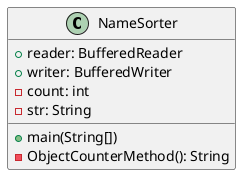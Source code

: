 @startuml

class NameSorter {
+main(String[])
+reader: BufferedReader
+writer: BufferedWriter
-ObjectCounterMethod(): String
-count: int
-str: String
}
@enduml